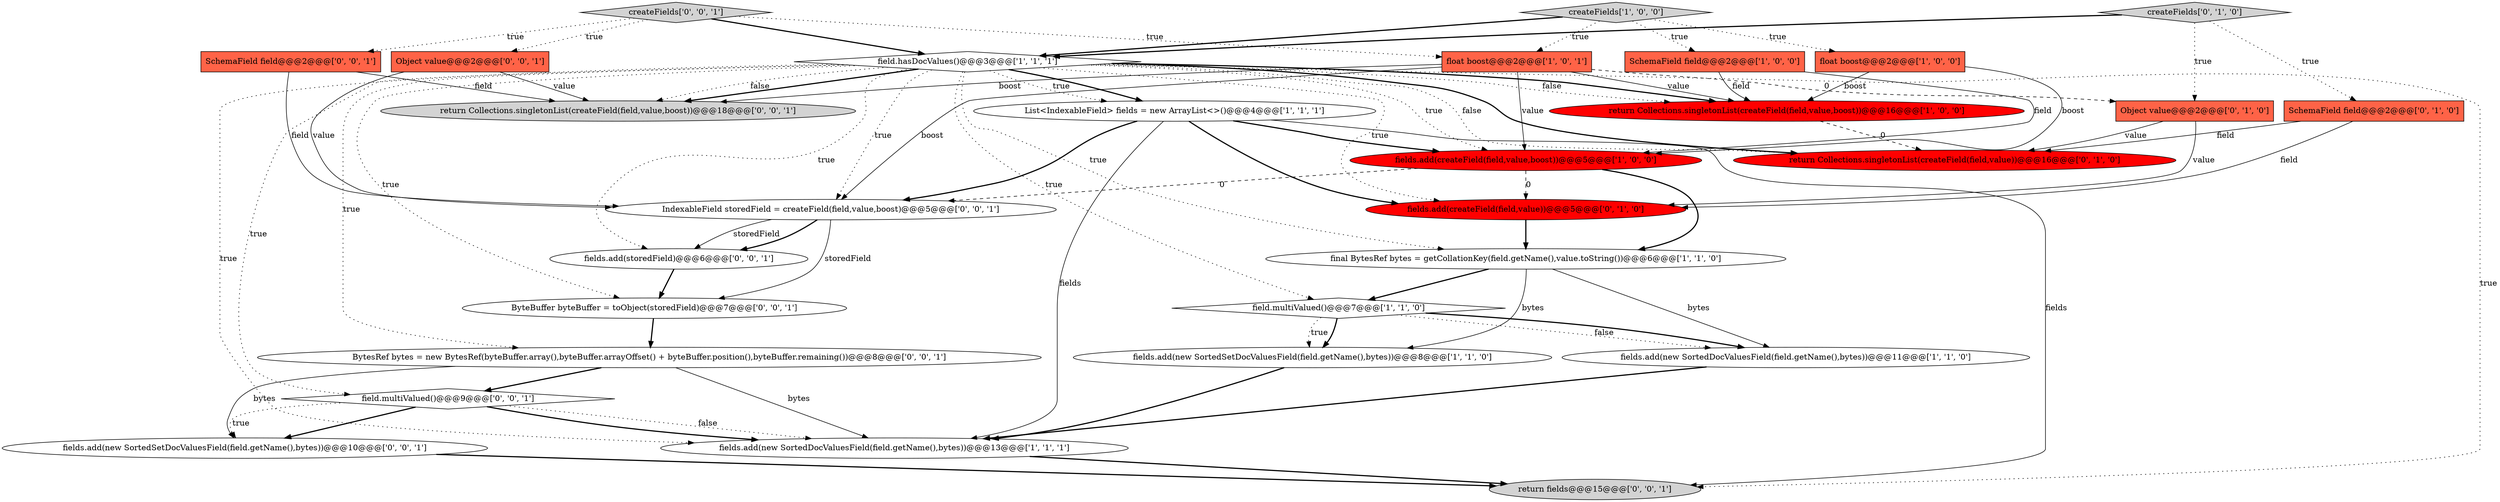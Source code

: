 digraph {
4 [style = filled, label = "SchemaField field@@@2@@@['1', '0', '0']", fillcolor = tomato, shape = box image = "AAA0AAABBB1BBB"];
26 [style = filled, label = "field.multiValued()@@@9@@@['0', '0', '1']", fillcolor = white, shape = diamond image = "AAA0AAABBB3BBB"];
24 [style = filled, label = "fields.add(storedField)@@@6@@@['0', '0', '1']", fillcolor = white, shape = ellipse image = "AAA0AAABBB3BBB"];
7 [style = filled, label = "fields.add(new SortedDocValuesField(field.getName(),bytes))@@@13@@@['1', '1', '1']", fillcolor = white, shape = ellipse image = "AAA0AAABBB1BBB"];
19 [style = filled, label = "fields.add(new SortedSetDocValuesField(field.getName(),bytes))@@@10@@@['0', '0', '1']", fillcolor = white, shape = ellipse image = "AAA0AAABBB3BBB"];
15 [style = filled, label = "Object value@@@2@@@['0', '1', '0']", fillcolor = tomato, shape = box image = "AAA1AAABBB2BBB"];
11 [style = filled, label = "float boost@@@2@@@['1', '0', '1']", fillcolor = tomato, shape = box image = "AAA0AAABBB1BBB"];
20 [style = filled, label = "Object value@@@2@@@['0', '0', '1']", fillcolor = tomato, shape = box image = "AAA0AAABBB3BBB"];
22 [style = filled, label = "BytesRef bytes = new BytesRef(byteBuffer.array(),byteBuffer.arrayOffset() + byteBuffer.position(),byteBuffer.remaining())@@@8@@@['0', '0', '1']", fillcolor = white, shape = ellipse image = "AAA0AAABBB3BBB"];
9 [style = filled, label = "field.hasDocValues()@@@3@@@['1', '1', '1']", fillcolor = white, shape = diamond image = "AAA0AAABBB1BBB"];
8 [style = filled, label = "fields.add(new SortedSetDocValuesField(field.getName(),bytes))@@@8@@@['1', '1', '0']", fillcolor = white, shape = ellipse image = "AAA0AAABBB1BBB"];
18 [style = filled, label = "IndexableField storedField = createField(field,value,boost)@@@5@@@['0', '0', '1']", fillcolor = white, shape = ellipse image = "AAA0AAABBB3BBB"];
27 [style = filled, label = "return fields@@@15@@@['0', '0', '1']", fillcolor = lightgray, shape = ellipse image = "AAA0AAABBB3BBB"];
12 [style = filled, label = "final BytesRef bytes = getCollationKey(field.getName(),value.toString())@@@6@@@['1', '1', '0']", fillcolor = white, shape = ellipse image = "AAA0AAABBB1BBB"];
25 [style = filled, label = "return Collections.singletonList(createField(field,value,boost))@@@18@@@['0', '0', '1']", fillcolor = lightgray, shape = ellipse image = "AAA0AAABBB3BBB"];
23 [style = filled, label = "createFields['0', '0', '1']", fillcolor = lightgray, shape = diamond image = "AAA0AAABBB3BBB"];
21 [style = filled, label = "SchemaField field@@@2@@@['0', '0', '1']", fillcolor = tomato, shape = box image = "AAA0AAABBB3BBB"];
10 [style = filled, label = "createFields['1', '0', '0']", fillcolor = lightgray, shape = diamond image = "AAA0AAABBB1BBB"];
6 [style = filled, label = "fields.add(new SortedDocValuesField(field.getName(),bytes))@@@11@@@['1', '1', '0']", fillcolor = white, shape = ellipse image = "AAA0AAABBB1BBB"];
3 [style = filled, label = "float boost@@@2@@@['1', '0', '0']", fillcolor = tomato, shape = box image = "AAA0AAABBB1BBB"];
1 [style = filled, label = "field.multiValued()@@@7@@@['1', '1', '0']", fillcolor = white, shape = diamond image = "AAA0AAABBB1BBB"];
17 [style = filled, label = "return Collections.singletonList(createField(field,value))@@@16@@@['0', '1', '0']", fillcolor = red, shape = ellipse image = "AAA1AAABBB2BBB"];
28 [style = filled, label = "ByteBuffer byteBuffer = toObject(storedField)@@@7@@@['0', '0', '1']", fillcolor = white, shape = ellipse image = "AAA0AAABBB3BBB"];
13 [style = filled, label = "SchemaField field@@@2@@@['0', '1', '0']", fillcolor = tomato, shape = box image = "AAA0AAABBB2BBB"];
2 [style = filled, label = "fields.add(createField(field,value,boost))@@@5@@@['1', '0', '0']", fillcolor = red, shape = ellipse image = "AAA1AAABBB1BBB"];
5 [style = filled, label = "return Collections.singletonList(createField(field,value,boost))@@@16@@@['1', '0', '0']", fillcolor = red, shape = ellipse image = "AAA1AAABBB1BBB"];
0 [style = filled, label = "List<IndexableField> fields = new ArrayList<>()@@@4@@@['1', '1', '1']", fillcolor = white, shape = ellipse image = "AAA0AAABBB1BBB"];
16 [style = filled, label = "fields.add(createField(field,value))@@@5@@@['0', '1', '0']", fillcolor = red, shape = ellipse image = "AAA1AAABBB2BBB"];
14 [style = filled, label = "createFields['0', '1', '0']", fillcolor = lightgray, shape = diamond image = "AAA0AAABBB2BBB"];
22->26 [style = bold, label=""];
24->28 [style = bold, label=""];
11->5 [style = solid, label="value"];
0->16 [style = bold, label=""];
13->17 [style = solid, label="field"];
9->12 [style = dotted, label="true"];
9->0 [style = dotted, label="true"];
9->26 [style = dotted, label="true"];
1->8 [style = bold, label=""];
18->24 [style = bold, label=""];
9->0 [style = bold, label=""];
12->6 [style = solid, label="bytes"];
11->2 [style = solid, label="value"];
18->28 [style = solid, label="storedField"];
26->7 [style = bold, label=""];
11->18 [style = solid, label="boost"];
11->15 [style = dashed, label="0"];
22->19 [style = solid, label="bytes"];
12->8 [style = solid, label="bytes"];
0->7 [style = solid, label="fields"];
0->2 [style = bold, label=""];
23->21 [style = dotted, label="true"];
9->17 [style = dotted, label="false"];
26->7 [style = dotted, label="false"];
10->3 [style = dotted, label="true"];
9->17 [style = bold, label=""];
15->16 [style = solid, label="value"];
26->19 [style = dotted, label="true"];
3->2 [style = solid, label="boost"];
1->6 [style = dotted, label="false"];
26->19 [style = bold, label=""];
12->1 [style = bold, label=""];
22->7 [style = solid, label="bytes"];
14->13 [style = dotted, label="true"];
2->12 [style = bold, label=""];
8->7 [style = bold, label=""];
9->27 [style = dotted, label="true"];
0->27 [style = solid, label="fields"];
9->28 [style = dotted, label="true"];
15->17 [style = solid, label="value"];
20->25 [style = solid, label="value"];
14->15 [style = dotted, label="true"];
9->24 [style = dotted, label="true"];
23->20 [style = dotted, label="true"];
1->6 [style = bold, label=""];
5->17 [style = dashed, label="0"];
21->18 [style = solid, label="field"];
4->5 [style = solid, label="field"];
10->11 [style = dotted, label="true"];
9->2 [style = dotted, label="true"];
9->25 [style = bold, label=""];
4->2 [style = solid, label="field"];
20->18 [style = solid, label="value"];
19->27 [style = bold, label=""];
2->16 [style = dashed, label="0"];
9->1 [style = dotted, label="true"];
9->5 [style = dotted, label="false"];
1->8 [style = dotted, label="true"];
9->5 [style = bold, label=""];
7->27 [style = bold, label=""];
9->18 [style = dotted, label="true"];
2->18 [style = dashed, label="0"];
0->18 [style = bold, label=""];
18->24 [style = solid, label="storedField"];
14->9 [style = bold, label=""];
3->5 [style = solid, label="boost"];
21->25 [style = solid, label="field"];
10->9 [style = bold, label=""];
9->25 [style = dotted, label="false"];
10->4 [style = dotted, label="true"];
9->7 [style = dotted, label="true"];
9->16 [style = dotted, label="true"];
6->7 [style = bold, label=""];
9->22 [style = dotted, label="true"];
13->16 [style = solid, label="field"];
23->9 [style = bold, label=""];
16->12 [style = bold, label=""];
28->22 [style = bold, label=""];
11->25 [style = solid, label="boost"];
23->11 [style = dotted, label="true"];
}
